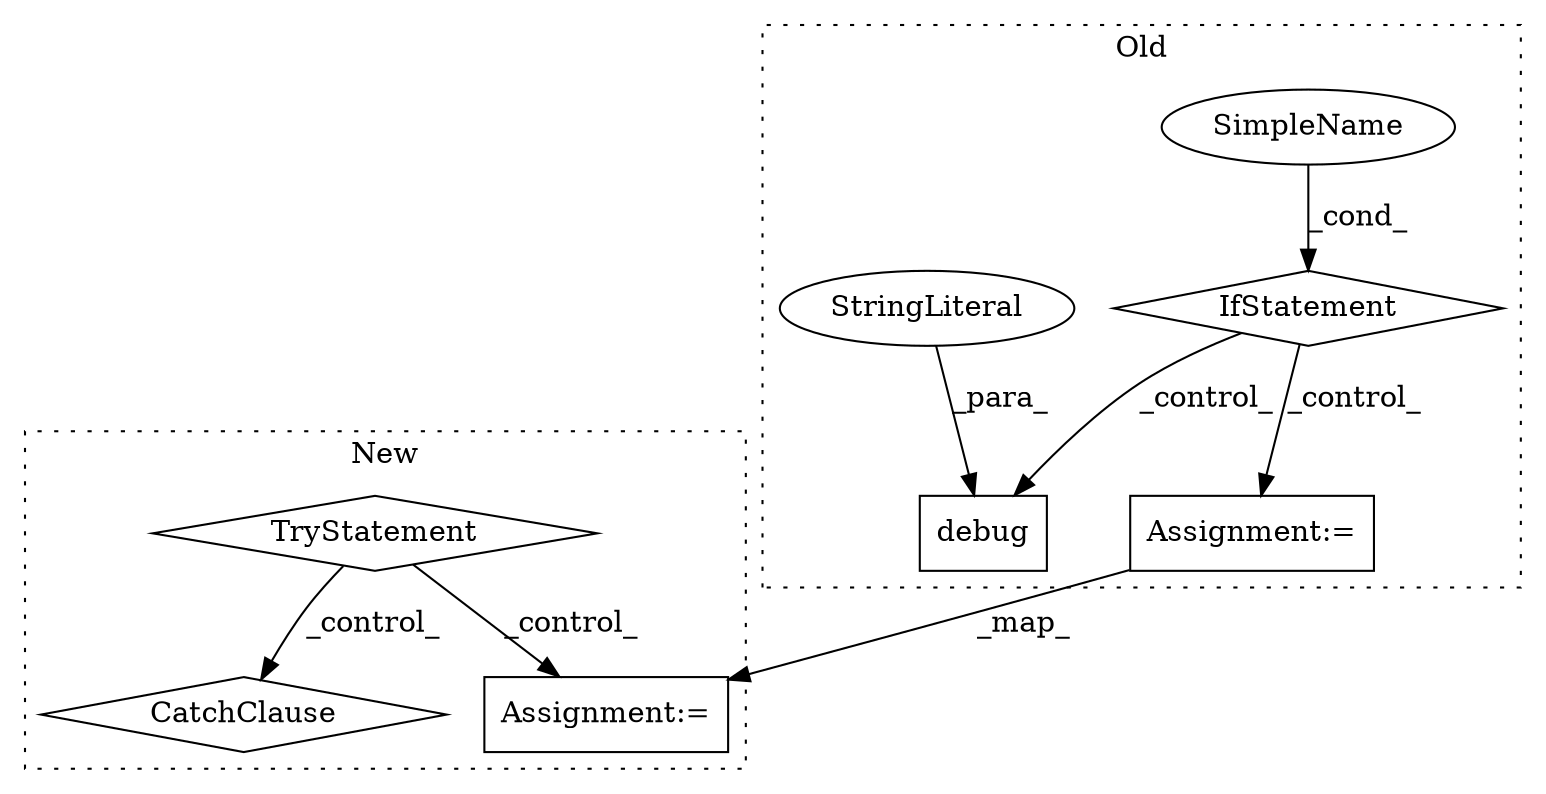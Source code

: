 digraph G {
subgraph cluster0 {
1 [label="debug" a="32" s="5421,5449" l="6,1" shape="box"];
4 [label="IfStatement" a="25" s="5189,5205" l="4,2" shape="diamond"];
5 [label="SimpleName" a="42" s="" l="" shape="ellipse"];
6 [label="StringLiteral" a="45" s="5427" l="22" shape="ellipse"];
8 [label="Assignment:=" a="7" s="5716" l="1" shape="box"];
label = "Old";
style="dotted";
}
subgraph cluster1 {
2 [label="TryStatement" a="54" s="5174" l="4" shape="diamond"];
3 [label="CatchClause" a="12" s="5306,5339" l="13,2" shape="diamond"];
7 [label="Assignment:=" a="7" s="5273" l="1" shape="box"];
label = "New";
style="dotted";
}
2 -> 7 [label="_control_"];
2 -> 3 [label="_control_"];
4 -> 1 [label="_control_"];
4 -> 8 [label="_control_"];
5 -> 4 [label="_cond_"];
6 -> 1 [label="_para_"];
8 -> 7 [label="_map_"];
}
